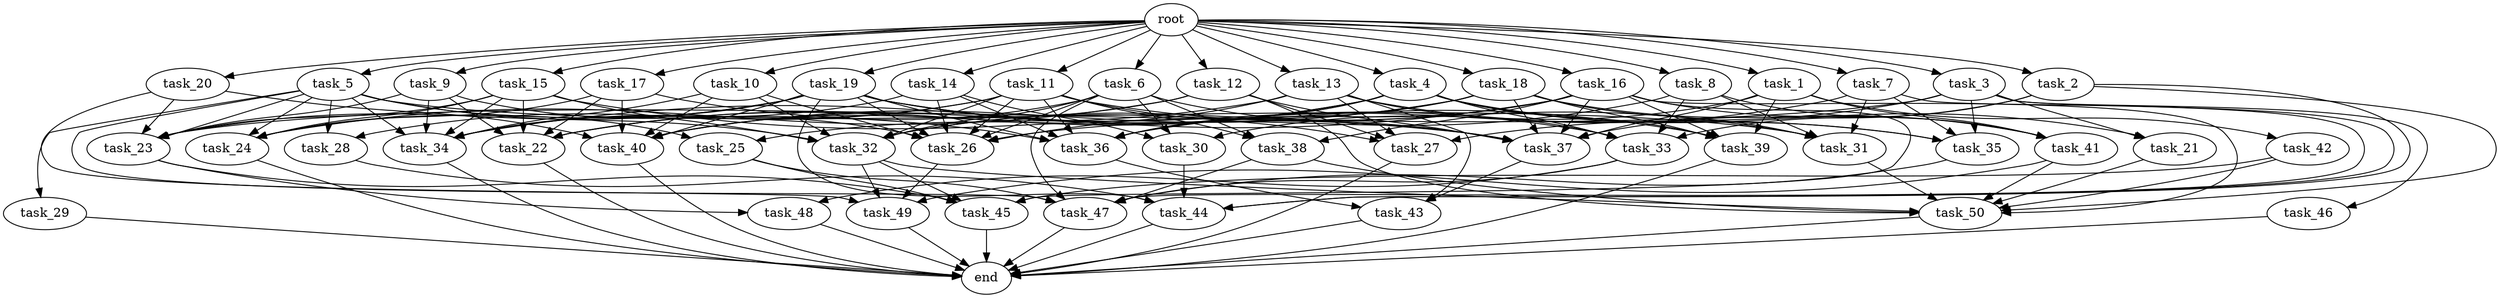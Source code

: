 digraph G {
  root [size="0.000000e+00"];
  task_1 [size="2.232841e+10"];
  task_2 [size="4.565259e+10"];
  task_3 [size="6.358975e+10"];
  task_4 [size="1.608208e+10"];
  task_5 [size="2.778072e+10"];
  task_6 [size="4.766038e+10"];
  task_7 [size="3.893097e+09"];
  task_8 [size="3.613099e+10"];
  task_9 [size="5.869700e+10"];
  task_10 [size="3.191532e+10"];
  task_11 [size="7.392899e+10"];
  task_12 [size="4.099482e+10"];
  task_13 [size="5.098550e+10"];
  task_14 [size="8.290528e+10"];
  task_15 [size="6.452359e+10"];
  task_16 [size="7.903867e+10"];
  task_17 [size="8.283164e+10"];
  task_18 [size="2.234242e+10"];
  task_19 [size="1.135579e+10"];
  task_20 [size="5.555650e+10"];
  task_21 [size="6.856224e+10"];
  task_22 [size="4.986813e+10"];
  task_23 [size="9.744832e+10"];
  task_24 [size="6.573549e+10"];
  task_25 [size="7.788817e+10"];
  task_26 [size="7.279415e+10"];
  task_27 [size="4.014609e+09"];
  task_28 [size="6.264159e+10"];
  task_29 [size="7.953796e+10"];
  task_30 [size="3.479012e+10"];
  task_31 [size="4.845115e+10"];
  task_32 [size="3.190664e+10"];
  task_33 [size="3.315184e+10"];
  task_34 [size="1.927865e+10"];
  task_35 [size="5.687710e+10"];
  task_36 [size="7.672547e+10"];
  task_37 [size="5.393791e+10"];
  task_38 [size="3.253568e+10"];
  task_39 [size="6.617087e+10"];
  task_40 [size="7.203206e+10"];
  task_41 [size="3.306489e+09"];
  task_42 [size="9.005375e+10"];
  task_43 [size="8.272560e+10"];
  task_44 [size="6.009906e+10"];
  task_45 [size="7.672307e+10"];
  task_46 [size="5.835709e+10"];
  task_47 [size="4.481135e+10"];
  task_48 [size="6.743047e+10"];
  task_49 [size="3.162685e+10"];
  task_50 [size="3.119364e+09"];
  end [size="0.000000e+00"];

  root -> task_1 [size="1.000000e-12"];
  root -> task_2 [size="1.000000e-12"];
  root -> task_3 [size="1.000000e-12"];
  root -> task_4 [size="1.000000e-12"];
  root -> task_5 [size="1.000000e-12"];
  root -> task_6 [size="1.000000e-12"];
  root -> task_7 [size="1.000000e-12"];
  root -> task_8 [size="1.000000e-12"];
  root -> task_9 [size="1.000000e-12"];
  root -> task_10 [size="1.000000e-12"];
  root -> task_11 [size="1.000000e-12"];
  root -> task_12 [size="1.000000e-12"];
  root -> task_13 [size="1.000000e-12"];
  root -> task_14 [size="1.000000e-12"];
  root -> task_15 [size="1.000000e-12"];
  root -> task_16 [size="1.000000e-12"];
  root -> task_17 [size="1.000000e-12"];
  root -> task_18 [size="1.000000e-12"];
  root -> task_19 [size="1.000000e-12"];
  root -> task_20 [size="1.000000e-12"];
  task_1 -> task_30 [size="1.159671e+08"];
  task_1 -> task_37 [size="6.742239e+07"];
  task_1 -> task_39 [size="1.323417e+08"];
  task_1 -> task_41 [size="8.266223e+06"];
  task_1 -> task_42 [size="9.005375e+08"];
  task_2 -> task_33 [size="6.630368e+07"];
  task_2 -> task_37 [size="6.742239e+07"];
  task_2 -> task_44 [size="1.201981e+08"];
  task_2 -> task_50 [size="3.465960e+06"];
  task_3 -> task_21 [size="3.428112e+08"];
  task_3 -> task_23 [size="1.624139e+08"];
  task_3 -> task_27 [size="1.003652e+07"];
  task_3 -> task_35 [size="1.421928e+08"];
  task_3 -> task_44 [size="1.201981e+08"];
  task_3 -> task_46 [size="5.835709e+08"];
  task_4 -> task_21 [size="3.428112e+08"];
  task_4 -> task_22 [size="8.311356e+07"];
  task_4 -> task_25 [size="3.894409e+08"];
  task_4 -> task_33 [size="6.630368e+07"];
  task_4 -> task_35 [size="1.421928e+08"];
  task_4 -> task_36 [size="9.590683e+07"];
  task_4 -> task_39 [size="1.323417e+08"];
  task_4 -> task_40 [size="1.029029e+08"];
  task_5 -> task_23 [size="1.624139e+08"];
  task_5 -> task_24 [size="1.314710e+08"];
  task_5 -> task_25 [size="3.894409e+08"];
  task_5 -> task_28 [size="3.132080e+08"];
  task_5 -> task_29 [size="7.953796e+08"];
  task_5 -> task_31 [size="9.690231e+07"];
  task_5 -> task_32 [size="4.558092e+07"];
  task_5 -> task_34 [size="2.409831e+07"];
  task_5 -> task_47 [size="6.401621e+07"];
  task_6 -> task_22 [size="8.311356e+07"];
  task_6 -> task_26 [size="9.099269e+07"];
  task_6 -> task_30 [size="1.159671e+08"];
  task_6 -> task_32 [size="4.558092e+07"];
  task_6 -> task_37 [size="6.742239e+07"];
  task_6 -> task_38 [size="1.084523e+08"];
  task_6 -> task_47 [size="6.401621e+07"];
  task_7 -> task_31 [size="9.690231e+07"];
  task_7 -> task_35 [size="1.421928e+08"];
  task_7 -> task_36 [size="9.590683e+07"];
  task_7 -> task_47 [size="6.401621e+07"];
  task_8 -> task_26 [size="9.099269e+07"];
  task_8 -> task_31 [size="9.690231e+07"];
  task_8 -> task_33 [size="6.630368e+07"];
  task_8 -> task_41 [size="8.266223e+06"];
  task_9 -> task_22 [size="8.311356e+07"];
  task_9 -> task_23 [size="1.624139e+08"];
  task_9 -> task_26 [size="9.099269e+07"];
  task_9 -> task_34 [size="2.409831e+07"];
  task_10 -> task_26 [size="9.099269e+07"];
  task_10 -> task_32 [size="4.558092e+07"];
  task_10 -> task_34 [size="2.409831e+07"];
  task_10 -> task_40 [size="1.029029e+08"];
  task_11 -> task_26 [size="9.099269e+07"];
  task_11 -> task_27 [size="1.003652e+07"];
  task_11 -> task_28 [size="3.132080e+08"];
  task_11 -> task_31 [size="9.690231e+07"];
  task_11 -> task_32 [size="4.558092e+07"];
  task_11 -> task_34 [size="2.409831e+07"];
  task_11 -> task_36 [size="9.590683e+07"];
  task_11 -> task_38 [size="1.084523e+08"];
  task_12 -> task_24 [size="1.314710e+08"];
  task_12 -> task_27 [size="1.003652e+07"];
  task_12 -> task_37 [size="6.742239e+07"];
  task_12 -> task_40 [size="1.029029e+08"];
  task_12 -> task_50 [size="3.465960e+06"];
  task_13 -> task_22 [size="8.311356e+07"];
  task_13 -> task_26 [size="9.099269e+07"];
  task_13 -> task_27 [size="1.003652e+07"];
  task_13 -> task_33 [size="6.630368e+07"];
  task_13 -> task_35 [size="1.421928e+08"];
  task_13 -> task_43 [size="2.757520e+08"];
  task_14 -> task_26 [size="9.099269e+07"];
  task_14 -> task_30 [size="1.159671e+08"];
  task_14 -> task_34 [size="2.409831e+07"];
  task_14 -> task_36 [size="9.590683e+07"];
  task_15 -> task_22 [size="8.311356e+07"];
  task_15 -> task_23 [size="1.624139e+08"];
  task_15 -> task_24 [size="1.314710e+08"];
  task_15 -> task_32 [size="4.558092e+07"];
  task_15 -> task_34 [size="2.409831e+07"];
  task_15 -> task_37 [size="6.742239e+07"];
  task_16 -> task_32 [size="4.558092e+07"];
  task_16 -> task_34 [size="2.409831e+07"];
  task_16 -> task_36 [size="9.590683e+07"];
  task_16 -> task_37 [size="6.742239e+07"];
  task_16 -> task_38 [size="1.084523e+08"];
  task_16 -> task_39 [size="1.323417e+08"];
  task_16 -> task_41 [size="8.266223e+06"];
  task_16 -> task_45 [size="1.534461e+08"];
  task_16 -> task_50 [size="3.465960e+06"];
  task_17 -> task_22 [size="8.311356e+07"];
  task_17 -> task_24 [size="1.314710e+08"];
  task_17 -> task_36 [size="9.590683e+07"];
  task_17 -> task_40 [size="1.029029e+08"];
  task_18 -> task_31 [size="9.690231e+07"];
  task_18 -> task_32 [size="4.558092e+07"];
  task_18 -> task_36 [size="9.590683e+07"];
  task_18 -> task_37 [size="6.742239e+07"];
  task_18 -> task_39 [size="1.323417e+08"];
  task_18 -> task_40 [size="1.029029e+08"];
  task_18 -> task_41 [size="8.266223e+06"];
  task_19 -> task_23 [size="1.624139e+08"];
  task_19 -> task_24 [size="1.314710e+08"];
  task_19 -> task_26 [size="9.099269e+07"];
  task_19 -> task_33 [size="6.630368e+07"];
  task_19 -> task_34 [size="2.409831e+07"];
  task_19 -> task_36 [size="9.590683e+07"];
  task_19 -> task_37 [size="6.742239e+07"];
  task_19 -> task_39 [size="1.323417e+08"];
  task_19 -> task_40 [size="1.029029e+08"];
  task_19 -> task_44 [size="1.201981e+08"];
  task_20 -> task_23 [size="1.624139e+08"];
  task_20 -> task_40 [size="1.029029e+08"];
  task_20 -> task_49 [size="7.906713e+07"];
  task_21 -> task_50 [size="3.465960e+06"];
  task_22 -> end [size="1.000000e-12"];
  task_23 -> task_45 [size="1.534461e+08"];
  task_23 -> task_48 [size="3.371523e+08"];
  task_24 -> end [size="1.000000e-12"];
  task_25 -> task_45 [size="1.534461e+08"];
  task_25 -> task_47 [size="6.401621e+07"];
  task_26 -> task_49 [size="7.906713e+07"];
  task_27 -> end [size="1.000000e-12"];
  task_28 -> task_44 [size="1.201981e+08"];
  task_29 -> end [size="1.000000e-12"];
  task_30 -> task_44 [size="1.201981e+08"];
  task_31 -> task_50 [size="3.465960e+06"];
  task_32 -> task_45 [size="1.534461e+08"];
  task_32 -> task_49 [size="7.906713e+07"];
  task_32 -> task_50 [size="3.465960e+06"];
  task_33 -> task_47 [size="6.401621e+07"];
  task_33 -> task_48 [size="3.371523e+08"];
  task_34 -> end [size="1.000000e-12"];
  task_35 -> task_47 [size="6.401621e+07"];
  task_36 -> task_43 [size="2.757520e+08"];
  task_37 -> task_43 [size="2.757520e+08"];
  task_38 -> task_47 [size="6.401621e+07"];
  task_38 -> task_50 [size="3.465960e+06"];
  task_39 -> end [size="1.000000e-12"];
  task_40 -> end [size="1.000000e-12"];
  task_41 -> task_49 [size="7.906713e+07"];
  task_41 -> task_50 [size="3.465960e+06"];
  task_42 -> task_45 [size="1.534461e+08"];
  task_42 -> task_50 [size="3.465960e+06"];
  task_43 -> end [size="1.000000e-12"];
  task_44 -> end [size="1.000000e-12"];
  task_45 -> end [size="1.000000e-12"];
  task_46 -> end [size="1.000000e-12"];
  task_47 -> end [size="1.000000e-12"];
  task_48 -> end [size="1.000000e-12"];
  task_49 -> end [size="1.000000e-12"];
  task_50 -> end [size="1.000000e-12"];
}

